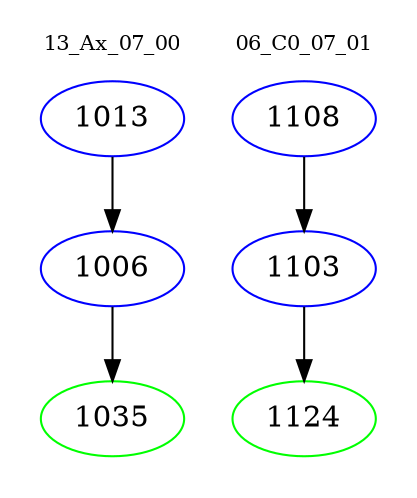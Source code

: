 digraph{
subgraph cluster_0 {
color = white
label = "13_Ax_07_00";
fontsize=10;
T0_1013 [label="1013", color="blue"]
T0_1013 -> T0_1006 [color="black"]
T0_1006 [label="1006", color="blue"]
T0_1006 -> T0_1035 [color="black"]
T0_1035 [label="1035", color="green"]
}
subgraph cluster_1 {
color = white
label = "06_C0_07_01";
fontsize=10;
T1_1108 [label="1108", color="blue"]
T1_1108 -> T1_1103 [color="black"]
T1_1103 [label="1103", color="blue"]
T1_1103 -> T1_1124 [color="black"]
T1_1124 [label="1124", color="green"]
}
}
